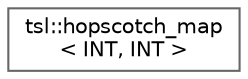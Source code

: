 digraph "Graphical Class Hierarchy"
{
 // INTERACTIVE_SVG=YES
 // LATEX_PDF_SIZE
  bgcolor="transparent";
  edge [fontname=Helvetica,fontsize=10,labelfontname=Helvetica,labelfontsize=10];
  node [fontname=Helvetica,fontsize=10,shape=box,height=0.2,width=0.4];
  rankdir="LR";
  Node0 [id="Node000000",label="tsl::hopscotch_map\l\< INT, INT \>",height=0.2,width=0.4,color="grey40", fillcolor="white", style="filled",URL="$classtsl_1_1hopscotch__map.html",tooltip=" "];
}
